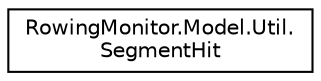 digraph "Graphical Class Hierarchy"
{
  edge [fontname="Helvetica",fontsize="10",labelfontname="Helvetica",labelfontsize="10"];
  node [fontname="Helvetica",fontsize="10",shape=record];
  rankdir="LR";
  Node0 [label="RowingMonitor.Model.Util.\lSegmentHit",height=0.2,width=0.4,color="black", fillcolor="white", style="filled",URL="$struct_rowing_monitor_1_1_model_1_1_util_1_1_segment_hit.html"];
}

